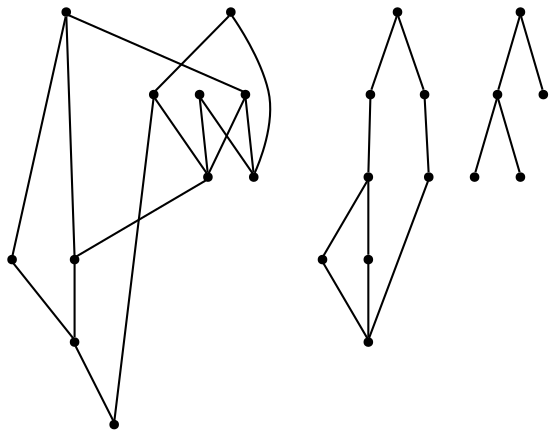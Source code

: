 graph {
  node [shape=point,comment="{\"directed\":false,\"doi\":\"10.1007/3-540-37623-2_6\",\"figure\":\"2 (1)\"}"]

  v0 [pos="1082.2671366468105,332.87487559848364"]
  v1 [pos="1082.2671366468105,393.37489340040423"]
  v2 [pos="1059.2650160645662,516.8749544355605"]
  v3 [pos="1042.2634307082456,375.87490611606177"]
  v4 [pos="1020.7614200884117,480.37491374545635"]
  v5 [pos="1019.7613043906792,247.87496460808654"]
  v6 [pos="958.2556196243745,331.8750434451634"]
  v7 [pos="999.7594355253498,394.1249264611139"]
  v8 [pos="978.7575145464762,498.3749442630344"]
  v9 [pos="918.2518818937153,393.37489340040423"]
  v10 [pos="959.255735322107,375.3749264611139"]
  v11 [pos="868.2472415224859,374.3749035729303"]
  v12 [pos="828.7435934327871,322.87496460808654"]
  v13 [pos="828.7435934327871,434.8749849531386"]
  v14 [pos="789.2399453430883,372.87496460808654"]
  v15 [pos="766.2377929687499,516.8749544355605"]
  v16 [pos="771.7383339299956,234.37500529819067"]
  v17 [pos="704.7321082024453,434.37500529819073"]
  v18 [pos="706.2321863727614,323.87492391798236"]
  v19 [pos="634.7255353816977,369.3750434451634"]
  v20 [pos="591.2215198773519,434.8749849531386"]
  v21 [pos="551.217813938787,370.12488577100976"]
  v22 [pos="529.2157931582279,516.8749544355605"]
  v23 [pos="466.7099926941909,431.37487305535217"]

  v0 -- v1 [id="-1",pos="1082.2671366468105,332.87487559848364 1082.2671366468105,393.37489340040423 1082.2671366468105,393.37489340040423 1082.2671366468105,393.37489340040423"]
  v22 -- v23 [id="-6",pos="529.2157931582279,516.8749544355605 466.7099926941909,431.37487305535217 466.7099926941909,431.37487305535217 466.7099926941909,431.37487305535217"]
  v20 -- v19 [id="-16",pos="591.2215198773519,434.8749849531386 634.7255353816977,369.3750434451634 634.7255353816977,369.3750434451634 634.7255353816977,369.3750434451634"]
  v20 -- v21 [id="-17",pos="591.2215198773519,434.8749849531386 551.217813938787,370.12488577100976 551.217813938787,370.12488577100976 551.217813938787,370.12488577100976"]
  v17 -- v18 [id="-26",pos="704.7321082024453,434.37500529819073 706.2321863727614,323.87492391798236 706.2321863727614,323.87492391798236 706.2321863727614,323.87492391798236"]
  v18 -- v16 [id="-29",pos="706.2321863727614,323.87492391798236 771.7383339299956,234.37500529819067 771.7383339299956,234.37500529819067 771.7383339299956,234.37500529819067"]
  v1 -- v2 [id="-33",pos="1082.2671366468105,393.37489340040423 1059.2650160645662,516.8749544355605 1059.2650160645662,516.8749544355605 1059.2650160645662,516.8749544355605"]
  v15 -- v13 [id="-38",pos="766.2377929687499,516.8749544355605 828.7435934327871,434.8749849531386 828.7435934327871,434.8749849531386 828.7435934327871,434.8749849531386"]
  v14 -- v12 [id="-45",pos="789.2399453430883,372.87496460808654 828.7435934327871,322.87496460808654 828.7435934327871,322.87496460808654 828.7435934327871,322.87496460808654"]
  v13 -- v14 [id="-53",pos="828.7435934327871,434.8749849531386 789.2399453430883,372.87496460808654 789.2399453430883,372.87496460808654 789.2399453430883,372.87496460808654"]
  v13 -- v11 [id="-59",pos="828.7435934327871,434.8749849531386 868.2472415224859,374.3749035729303 868.2472415224859,374.3749035729303 868.2472415224859,374.3749035729303"]
  v11 -- v12 [id="-64",pos="868.2472415224859,374.3749035729303 828.7435934327871,322.87496460808654 828.7435934327871,322.87496460808654 828.7435934327871,322.87496460808654"]
  v10 -- v7 [id="-76",pos="959.255735322107,375.3749264611139 999.7594355253498,394.1249264611139 999.7594355253498,394.1249264611139 999.7594355253498,394.1249264611139"]
  v6 -- v7 [id="-77",pos="958.2556196243745,331.8750434451634 999.7594355253498,394.1249264611139 999.7594355253498,394.1249264611139 999.7594355253498,394.1249264611139"]
  v6 -- v9 [id="-78",pos="958.2556196243745,331.8750434451634 918.2518818937153,393.37489340040423 918.2518818937153,393.37489340040423 918.2518818937153,393.37489340040423"]
  v8 -- v9 [id="-85",pos="978.7575145464762,498.3749442630344 918.2518818937153,393.37489340040423 918.2518818937153,393.37489340040423 918.2518818937153,393.37489340040423"]
  v8 -- v4 [id="-92",pos="978.7575145464762,498.3749442630344 1020.7614200884117,480.37491374545635 1020.7614200884117,480.37491374545635 1020.7614200884117,480.37491374545635"]
  v7 -- v3 [id="-103",pos="999.7594355253498,394.1249264611139 1042.2634307082456,375.87490611606177 1042.2634307082456,375.87490611606177 1042.2634307082456,375.87490611606177"]
  v5 -- v6 [id="-110",pos="1019.7613043906792,247.87496460808654 958.2556196243745,331.8750434451634 958.2556196243745,331.8750434451634 958.2556196243745,331.8750434451634"]
  v4 -- v2 [id="-113",pos="1020.7614200884117,480.37491374545635 1059.2650160645662,516.8749544355605 1059.2650160645662,516.8749544355605 1059.2650160645662,516.8749544355605"]
  v22 -- v20 [id="-7",pos="529.2157931582279,516.8749544355605 591.2215198773519,434.8749849531386 591.2215198773519,434.8749849531386 591.2215198773519,434.8749849531386"]
  v17 -- v15 [id="-35",pos="704.7321082024453,434.37500529819073 766.2377929687499,516.8749544355605 766.2377929687499,516.8749544355605 766.2377929687499,516.8749544355605"]
  v16 -- v12 [id="-40",pos="771.7383339299956,234.37500529819067 828.7435934327871,322.87496460808654 828.7435934327871,322.87496460808654 828.7435934327871,322.87496460808654"]
  v10 -- v9 [id="-71",pos="959.255735322107,375.3749264611139 918.2518818937153,393.37489340040423 918.2518818937153,393.37489340040423 918.2518818937153,393.37489340040423"]
  v4 -- v7 [id="-102",pos="1020.7614200884117,480.37491374545635 999.7594355253498,394.1249264611139 999.7594355253498,394.1249264611139 999.7594355253498,394.1249264611139"]
  v5 -- v0 [id="-109",pos="1019.7613043906792,247.87496460808654 1082.2671366468105,332.87487559848364 1082.2671366468105,332.87487559848364 1082.2671366468105,332.87487559848364"]
  v5 -- v3 [id="-111",pos="1019.7613043906792,247.87496460808654 1042.2634307082456,375.87490611606177 1042.2634307082456,375.87490611606177 1042.2634307082456,375.87490611606177"]
  v3 -- v1 [id="-117",pos="1042.2634307082456,375.87490611606177 1082.2671366468105,393.37489340040423 1082.2671366468105,393.37489340040423 1082.2671366468105,393.37489340040423"]
}